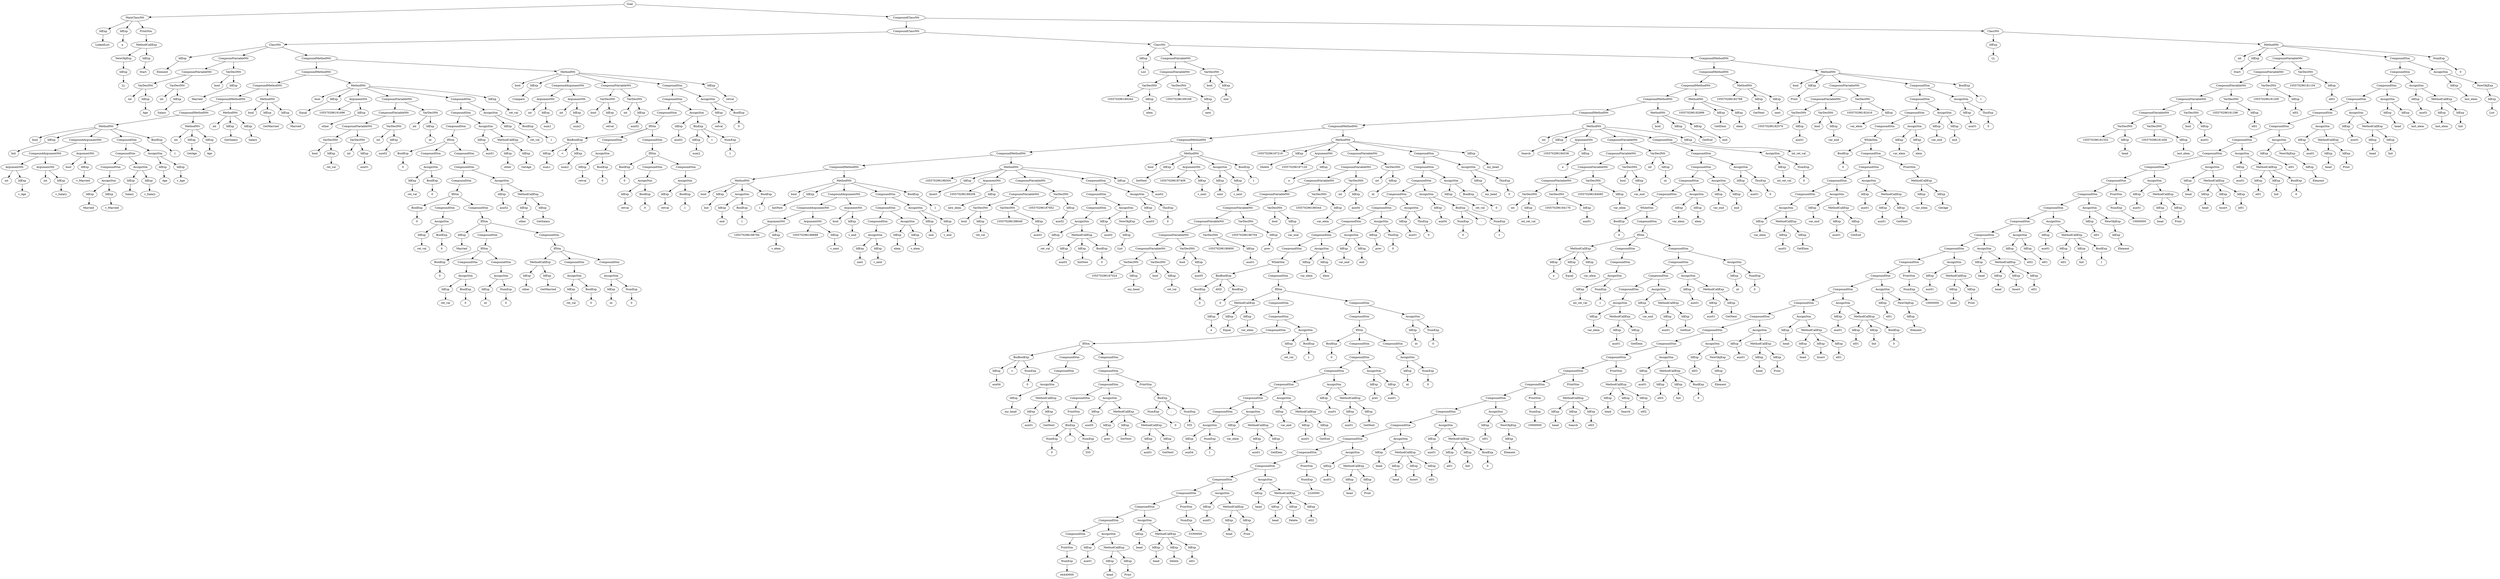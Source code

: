 digraph my_graph {
105578886098320;
105578886098320[label = "Goal"];
105578886098320->105578886131488;
105578886131488[label = "MainClassNtt"];
105578886131488->105570296192976
105570296192976[label = "IdExp"];
105570296192976->105570296192984;
105570296192984[label = "LinkedList"];
105578886131488->105570296192944
105570296192944[label = "IdExp"];
105570296192944->105570296192952;
105570296192952[label = "a"];
105578886131488->105570296192816;
105570296192816[label = "PrintStm"];
105570296192816->105578886131536
105578886131536[label = "MethodCallExp"];
105578886131536->105570296192880
105570296192880[label = "NewObjExp"];
105570296192880->105570296192912
105570296192912[label = "IdExp"];
105570296192912->105570296192920;
105570296192920[label = "LL"];
105578886131536->105570296192848
105570296192848[label = "IdExp"];
105570296192848->105570296192856;
105570296192856[label = "Start"];
105578886098320->105578886098368;
105578886098368[label = "CompoundClassNtt"];
105578886098368->105578886107824;
105578886107824[label = "CompoundClassNtt"];
105578886107824->105587476053328;
105587476053328[label = "ClassNtt"];
105587476053328->105570296192784
105570296192784[label = "IdExp"];
105570296192784->105570296192792;
105570296192792[label = "Element"];
105587476053328->105578886131008;
105578886131008[label = "CompoundVariableNtt"];
105578886131008->105578886131152;
105578886131152[label = "CompoundVariableNtt"];
105578886131152->105578886131344;
105578886131344[label = "VarDeclNtt"];
105578886131344->105570296192752;
105570296192752[label = "int" ];
105578886131344->105570296192720
105570296192720[label = "IdExp"];
105570296192720->105570296192728;
105570296192728[label = "Age"];
105578886131152->105578886131200;
105578886131200[label = "VarDeclNtt"];
105578886131200->105570296192688;
105570296192688[label = "int" ];
105578886131200->105570296192656
105570296192656[label = "IdExp"];
105570296192656->105570296192664;
105570296192664[label = "Salary"];
105578886131008->105578886131056;
105578886131056[label = "VarDeclNtt"];
105578886131056->105570296192624;
105570296192624[label = "bool" ];
105578886131056->105570296192592
105570296192592[label = "IdExp"];
105570296192592->105570296192600;
105570296192600[label = "Married"];
105587476053328->105578886124144;
105578886124144[label = "CompoundMethodNtt"];
105578886124144->105578886126160;
105578886126160[label = "CompoundMethodNtt"];
105578886126160->105578886129760;
105578886129760[label = "CompoundMethodNtt"];
105578886129760->105578886129856;
105578886129856[label = "CompoundMethodNtt"];
105578886129856->105578886129952;
105578886129952[label = "CompoundMethodNtt"];
105578886129952->105604655923040;
105604655923040[label = "MethodNtt"];
105604655923040->105570296192560;
105570296192560[label = "bool" ];
105604655923040->105570296192528
105570296192528[label = "IdExp"];
105570296192528->105570296192536;
105570296192536[label = "Init"];
105604655923040->105578886130624;
105578886130624[label = "CompoundArgumentNtt"];
105578886130624->105578886130720;
105578886130720[label = "CompoundArgumentNtt"];
105578886130720->105578886130864;
105578886130864[label = "ArgumentNtt"];
105578886130864->105570296192496;
105570296192496[label = "int" ];
105578886130864->105570296192464
105570296192464[label = "IdExp"];
105570296192464->105570296192472;
105570296192472[label = "v_Age"];
105578886130720->105578886130768;
105578886130768[label = "ArgumentNtt"];
105578886130768->105570296192432;
105570296192432[label = "int" ];
105578886130768->105570296192400
105570296192400[label = "IdExp"];
105570296192400->105570296192408;
105570296192408[label = "v_Salary"];
105578886130624->105578886130672;
105578886130672[label = "ArgumentNtt"];
105578886130672->105570296192368;
105570296192368[label = "bool" ];
105578886130672->105570296192336
105570296192336[label = "IdExp"];
105570296192336->105570296192344;
105570296192344[label = "v_Married"];
105604655923040->105578886130144;
105578886130144[label = "CompoundStm"];
105578886130144->105578886130192;
105578886130192[label = "CompoundStm"];
105578886130192->105578886130240;
105578886130240[label = "CompoundStm"];
105578886130240->105578886130288;
105578886130288[label = "AssignStm"];
105578886130288->105570296192176
105570296192176[label = "IdExp"];
105570296192176->105570296192184;
105570296192184[label = "Married"];
105578886130288->105570296192144
105570296192144[label = "IdExp"];
105570296192144->105570296192152;
105570296192152[label = "v_Married"];
105578886130192->105578886130384;
105578886130384[label = "AssignStm"];
105578886130384->105570296192240
105570296192240[label = "IdExp"];
105570296192240->105570296192248;
105570296192248[label = "Salary"];
105578886130384->105570296192208
105570296192208[label = "IdExp"];
105570296192208->105570296192216;
105570296192216[label = "v_Salary"];
105578886130144->105578886130480;
105578886130480[label = "AssignStm"];
105578886130480->105570296192304
105570296192304[label = "IdExp"];
105570296192304->105570296192312;
105570296192312[label = "Age"];
105578886130480->105570296192272
105570296192272[label = "IdExp"];
105570296192272->105570296192280;
105570296192280[label = "v_Age"];
105604655923040->105570296192112
105570296192112[label = "BoolExp"];
105570296192112->105570296192120;
105570296192120[label = "1"];
105578886129952->105604655922944;
105604655922944[label = "MethodNtt"];
105604655922944->105570296192080;
105570296192080[label = "int" ];
105604655922944->105570296192048
105570296192048[label = "IdExp"];
105570296192048->105570296192056;
105570296192056[label = "GetAge"];
105604655922944->105570296192016
105570296192016[label = "IdExp"];
105570296192016->105570296192024;
105570296192024[label = "Age"];
105578886129856->105604655922848;
105604655922848[label = "MethodNtt"];
105604655922848->105570296191984;
105570296191984[label = "int" ];
105604655922848->105570296191952
105570296191952[label = "IdExp"];
105570296191952->105570296191960;
105570296191960[label = "GetSalary"];
105604655922848->105570296191920
105570296191920[label = "IdExp"];
105570296191920->105570296191928;
105570296191928[label = "Salary"];
105578886129760->105604655922752;
105604655922752[label = "MethodNtt"];
105604655922752->105570296191888;
105570296191888[label = "bool" ];
105604655922752->105570296191856
105570296191856[label = "IdExp"];
105570296191856->105570296191864;
105570296191864[label = "GetMarried"];
105604655922752->105570296191824
105570296191824[label = "IdExp"];
105570296191824->105570296191832;
105570296191832[label = "Married"];
105578886126160->105604655922656;
105604655922656[label = "MethodNtt"];
105604655922656->105570296191792;
105570296191792[label = "bool" ];
105604655922656->105570296191760
105570296191760[label = "IdExp"];
105570296191760->105570296191768;
105570296191768[label = "Equal"];
105604655922656->105578886129568;
105578886129568[label = "ArgumentNtt"];
105578886129568->105570296191696;
105578886129568->105570296191664
105570296191664[label = "IdExp"];
105570296191664->105570296191672;
105570296191672[label = "other"];
105604655922656->105578886128944;
105578886128944[label = "CompoundVariableNtt"];
105578886128944->105578886129088;
105578886129088[label = "CompoundVariableNtt"];
105578886129088->105578886129232;
105578886129232[label = "CompoundVariableNtt"];
105578886129232->105578886129424;
105578886129424[label = "VarDeclNtt"];
105578886129424->105570296191632;
105570296191632[label = "bool" ];
105578886129424->105570296191600
105570296191600[label = "IdExp"];
105570296191600->105570296191608;
105570296191608[label = "ret_val"];
105578886129232->105578886129280;
105578886129280[label = "VarDeclNtt"];
105578886129280->105570296191568;
105570296191568[label = "int" ];
105578886129280->105570296191536
105570296191536[label = "IdExp"];
105570296191536->105570296191544;
105570296191544[label = "aux01"];
105578886129088->105578886129136;
105578886129136[label = "VarDeclNtt"];
105578886129136->105570296191504;
105570296191504[label = "int" ];
105578886129136->105570296191472
105570296191472[label = "IdExp"];
105570296191472->105570296191480;
105570296191480[label = "aux02"];
105578886128944->105578886128992;
105578886128992[label = "VarDeclNtt"];
105578886128992->105570296191440;
105570296191440[label = "int" ];
105578886128992->105570296191408
105570296191408[label = "IdExp"];
105570296191408->105570296191416;
105570296191416[label = "nt"];
105604655922656->105578886126256;
105578886126256[label = "CompoundStm"];
105578886126256->105578886126304;
105578886126304[label = "CompoundStm"];
105578886126304->105578886126352;
105578886126352[label = "CompoundStm"];
105578886126352->105578886126400;
105578886126400[label = "IfStm"];
105578886126400->105570296191088
105570296191088[label = "BoolExp"];
105570296191088->105570296191096;
105570296191096[label = "0"];
105578886126400->105578886128272;
105578886128272[label = "CompoundStm"];
105578886128272->105578886128320;
105578886128320[label = "AssignStm"];
105578886128320->105570296191056
105570296191056[label = "IdExp"];
105570296191056->105570296191064;
105570296191064[label = "ret_val"];
105578886128320->105570296191024
105570296191024[label = "BoolExp"];
105570296191024->105570296191032;
105570296191032[label = "0"];
105578886126400->105578886126448;
105578886126448[label = "CompoundStm"];
105578886126448->105578886126496;
105578886126496[label = "CompoundStm"];
105578886126496->105578886126544;
105578886126544[label = "CompoundStm"];
105578886126544->105578886126592;
105578886126592[label = "IfStm"];
105578886126592->105570296190768
105570296190768[label = "BoolExp"];
105570296190768->105570296190776;
105570296190776[label = "0"];
105578886126592->105578886127744;
105578886127744[label = "CompoundStm"];
105578886127744->105578886127792;
105578886127792[label = "AssignStm"];
105578886127792->105570296190736
105570296190736[label = "IdExp"];
105570296190736->105570296190744;
105570296190744[label = "ret_val"];
105578886127792->105570296190704
105570296190704[label = "BoolExp"];
105570296190704->105570296190712;
105570296190712[label = "0"];
105578886126592->105578886126640;
105578886126640[label = "CompoundStm"];
105578886126640->105578886126688;
105578886126688[label = "IfStm"];
105578886126688->105570296190672
105570296190672[label = "IdExp"];
105570296190672->105570296190680;
105570296190680[label = "Married"];
105578886126688->105578886127216;
105578886127216[label = "CompoundStm"];
105578886127216->105578886127264;
105578886127264[label = "IfStm"];
105578886127264->105570296190576
105570296190576[label = "BoolExp"];
105570296190576->105570296190584;
105570296190584[label = "0"];
105578886127264->105578886127456;
105578886127456[label = "CompoundStm"];
105578886127456->105578886127504;
105578886127504[label = "AssignStm"];
105578886127504->105570296190544
105570296190544[label = "IdExp"];
105570296190544->105570296190552;
105570296190552[label = "ret_val"];
105578886127504->105570296190512
105570296190512[label = "BoolExp"];
105570296190512->105570296190520;
105570296190520[label = "0"];
105578886127264->105578886127312;
105578886127312[label = "CompoundStm"];
105578886127312->105578886127360;
105578886127360[label = "AssignStm"];
105578886127360->105570296190480
105570296190480[label = "IdExp"];
105570296190480->105570296190488;
105570296190488[label = "nt"];
105578886127360->105570296190448
105570296190448[label = "NumExp"];
105570296190448->105570296190456;
105570296190456[label = "0"];
105578886126688->105578886126736;
105578886126736[label = "CompoundStm"];
105578886126736->105578886126784;
105578886126784[label = "IfStm"];
105578886126784->105578886127120
105578886127120[label = "MethodCallExp"];
105578886127120->105570296190416
105570296190416[label = "IdExp"];
105570296190416->105570296190424;
105570296190424[label = "other"];
105578886127120->105570296190384
105570296190384[label = "IdExp"];
105570296190384->105570296190392;
105570296190392[label = "GetMarried"];
105578886126784->105578886126976;
105578886126976[label = "CompoundStm"];
105578886126976->105578886127024;
105578886127024[label = "AssignStm"];
105578886127024->105570296190352
105570296190352[label = "IdExp"];
105570296190352->105570296190360;
105570296190360[label = "ret_val"];
105578886127024->105570296190320
105570296190320[label = "BoolExp"];
105570296190320->105570296190328;
105570296190328[label = "0"];
105578886126784->105578886126832;
105578886126832[label = "CompoundStm"];
105578886126832->105578886126880;
105578886126880[label = "AssignStm"];
105578886126880->105570296190288
105570296190288[label = "IdExp"];
105570296190288->105570296190296;
105570296190296[label = "nt"];
105578886126880->105570296190256
105570296190256[label = "NumExp"];
105570296190256->105570296190264;
105570296190264[label = "0"];
105578886126496->105578886128080;
105578886128080[label = "AssignStm"];
105578886128080->105570296190992
105570296190992[label = "IdExp"];
105570296190992->105570296191000;
105570296191000[label = "aux02"];
105578886128080->105578886128128
105578886128128[label = "MethodCallExp"];
105578886128128->105570296190960
105570296190960[label = "IdExp"];
105570296190960->105570296190968;
105570296190968[label = "other"];
105578886128128->105570296190928
105570296190928[label = "IdExp"];
105570296190928->105570296190936;
105570296190936[label = "GetSalary"];
105578886126304->105578886128608;
105578886128608[label = "AssignStm"];
105578886128608->105570296191312
105570296191312[label = "IdExp"];
105570296191312->105570296191320;
105570296191320[label = "aux01"];
105578886128608->105578886128656
105578886128656[label = "MethodCallExp"];
105578886128656->105570296191280
105570296191280[label = "IdExp"];
105570296191280->105570296191288;
105570296191288[label = "other"];
105578886128656->105570296191248
105570296191248[label = "IdExp"];
105570296191248->105570296191256;
105570296191256[label = "GetAge"];
105578886126256->105578886128848;
105578886128848[label = "AssignStm"];
105578886128848->105570296191376
105570296191376[label = "IdExp"];
105570296191376->105570296191384;
105570296191384[label = "ret_val"];
105578886128848->105570296191344
105570296191344[label = "BoolExp"];
105570296191344->105570296191352;
105570296191352[label = "1"];
105604655922656->105570296190224
105570296190224[label = "IdExp"];
105570296190224->105570296190232;
105570296190232[label = "ret_val"];
105578886124144->105604655922560;
105604655922560[label = "MethodNtt"];
105604655922560->105570296190192;
105570296190192[label = "bool" ];
105604655922560->105570296190160
105570296190160[label = "IdExp"];
105570296190160->105570296190168;
105570296190168[label = "Compare"];
105604655922560->105578886125824;
105578886125824[label = "CompoundArgumentNtt"];
105578886125824->105578886126016;
105578886126016[label = "ArgumentNtt"];
105578886126016->105570296190128;
105570296190128[label = "int" ];
105578886126016->105570296190096
105570296190096[label = "IdExp"];
105570296190096->105570296190104;
105570296190104[label = "num1"];
105578886125824->105578886125872;
105578886125872[label = "ArgumentNtt"];
105578886125872->105570296190064;
105570296190064[label = "int" ];
105578886125872->105570296190032
105570296190032[label = "IdExp"];
105570296190032->105570296190040;
105570296190040[label = "num2"];
105604655922560->105578886125536;
105578886125536[label = "CompoundVariableNtt"];
105578886125536->105578886125728;
105578886125728[label = "VarDeclNtt"];
105578886125728->105570296190000;
105570296190000[label = "bool" ];
105578886125728->105570296189968
105570296189968[label = "IdExp"];
105570296189968->105570296189976;
105570296189976[label = "retval"];
105578886125536->105578886125584;
105578886125584[label = "VarDeclNtt"];
105578886125584->105570296189936;
105570296189936[label = "int" ];
105578886125584->105570296189904
105570296189904[label = "IdExp"];
105570296189904->105570296189912;
105570296189912[label = "aux02"];
105604655922560->105578886124240;
105578886124240[label = "CompoundStm"];
105578886124240->105578886124288;
105578886124288[label = "CompoundStm"];
105578886124288->105578886124336;
105578886124336[label = "CompoundStm"];
105578886124336->105578886124384;
105578886124384[label = "IfStm"];
105578886124384->105578886125104;
105578886125104[label = "BinBoolExp"];
105578886125104->105570296189712
105570296189712[label = "IdExp"];
105570296189712->105570296189720;
105570296189720[label = "num1"];
105578886125104->105578886125128;
105578886125128[label = "<" ];
105578886125104->105570296189680
105570296189680[label = "IdExp"];
105570296189680->105570296189688;
105570296189688[label = "num2"];
105578886124384->105578886124960;
105578886124960[label = "CompoundStm"];
105578886124960->105578886125008;
105578886125008[label = "AssignStm"];
105578886125008->105570296189648
105570296189648[label = "IdExp"];
105570296189648->105570296189656;
105570296189656[label = "retval"];
105578886125008->105570296189616
105570296189616[label = "BoolExp"];
105570296189616->105570296189624;
105570296189624[label = "0"];
105578886124384->105578886124432;
105578886124432[label = "CompoundStm"];
105578886124432->105578886124480;
105578886124480[label = "IfStm"];
105578886124480->105570296189520
105570296189520[label = "BoolExp"];
105570296189520->105570296189528;
105570296189528[label = "0"];
105578886124480->105578886124672;
105578886124672[label = "CompoundStm"];
105578886124672->105578886124720;
105578886124720[label = "AssignStm"];
105578886124720->105570296189488
105570296189488[label = "IdExp"];
105570296189488->105570296189496;
105570296189496[label = "retval"];
105578886124720->105570296189456
105570296189456[label = "BoolExp"];
105570296189456->105570296189464;
105570296189464[label = "0"];
105578886124480->105578886124528;
105578886124528[label = "CompoundStm"];
105578886124528->105578886124576;
105578886124576[label = "AssignStm"];
105578886124576->105570296189424
105570296189424[label = "IdExp"];
105570296189424->105570296189432;
105570296189432[label = "retval"];
105578886124576->105570296189392
105570296189392[label = "BoolExp"];
105570296189392->105570296189400;
105570296189400[label = "1"];
105578886124288->105578886125248;
105578886125248[label = "AssignStm"];
105578886125248->105570296189808
105570296189808[label = "IdExp"];
105570296189808->105570296189816;
105570296189816[label = "aux02"];
105578886125248->105578886125296;
105578886125296[label = "BinExp"];
105578886125296->105570296189776
105570296189776[label = "IdExp"];
105570296189776->105570296189784;
105570296189784[label = "num2"];
105578886125296->105578886125320;
105578886125320[label = "+" ];
105578886125296->105570296189744
105570296189744[label = "NumExp"];
105570296189744->105570296189752;
105570296189752[label = "1"];
105578886124240->105578886125440;
105578886125440[label = "AssignStm"];
105578886125440->105570296189872
105570296189872[label = "IdExp"];
105570296189872->105570296189880;
105570296189880[label = "retval"];
105578886125440->105570296189840
105570296189840[label = "BoolExp"];
105570296189840->105570296189848;
105570296189848[label = "0"];
105604655922560->105570296189360
105570296189360[label = "IdExp"];
105570296189360->105570296189368;
105570296189368[label = "retval"];
105578886107824->105587476052112;
105587476052112[label = "ClassNtt"];
105587476052112->105570296189328
105570296189328[label = "IdExp"];
105570296189328->105570296189336;
105570296189336[label = "List"];
105587476052112->105578886123520;
105578886123520[label = "CompoundVariableNtt"];
105578886123520->105578886123664;
105578886123664[label = "CompoundVariableNtt"];
105578886123664->105578886123904;
105578886123904[label = "VarDeclNtt"];
105578886123904->105570296189264;
105578886123904->105570296189232
105570296189232[label = "IdExp"];
105570296189232->105570296189240;
105570296189240[label = "elem"];
105578886123664->105578886123712;
105578886123712[label = "VarDeclNtt"];
105578886123712->105570296189168;
105578886123712->105570296189136
105570296189136[label = "IdExp"];
105570296189136->105570296189144;
105570296189144[label = "next"];
105578886123520->105578886123568;
105578886123568[label = "VarDeclNtt"];
105578886123568->105570296189104;
105570296189104[label = "bool" ];
105578886123568->105570296189072
105570296189072[label = "IdExp"];
105570296189072->105570296189080;
105570296189080[label = "end"];
105587476052112->105578886107872;
105578886107872[label = "CompoundMethodNtt"];
105578886107872->105578886110032;
105578886110032[label = "CompoundMethodNtt"];
105578886110032->105578886110224;
105578886110224[label = "CompoundMethodNtt"];
105578886110224->105578886110416;
105578886110416[label = "CompoundMethodNtt"];
105578886110416->105578886110560;
105578886110560[label = "CompoundMethodNtt"];
105578886110560->105578886113632;
105578886113632[label = "CompoundMethodNtt"];
105578886113632->105578886120064;
105578886120064[label = "CompoundMethodNtt"];
105578886120064->105578886120544;
105578886120544[label = "CompoundMethodNtt"];
105578886120544->105578886122080;
105578886122080[label = "CompoundMethodNtt"];
105578886122080->105604655922464;
105604655922464[label = "MethodNtt"];
105604655922464->105570296189040;
105570296189040[label = "bool" ];
105604655922464->105570296189008
105570296189008[label = "IdExp"];
105570296189008->105570296189016;
105570296189016[label = "Init"];
105604655922464->105578886123376;
105578886123376[label = "AssignStm"];
105578886123376->105570296188976
105570296188976[label = "IdExp"];
105570296188976->105570296188984;
105570296188984[label = "end"];
105578886123376->105570296188944
105570296188944[label = "BoolExp"];
105570296188944->105570296188952;
105570296188952[label = "1"];
105604655922464->105570296188912
105570296188912[label = "BoolExp"];
105570296188912->105570296188920;
105570296188920[label = "1"];
105578886122080->105604655922368;
105604655922368[label = "MethodNtt"];
105604655922368->105570296188880;
105570296188880[label = "bool" ];
105604655922368->105570296188848
105570296188848[label = "IdExp"];
105570296188848->105570296188856;
105570296188856[label = "InitNew"];
105604655922368->105578886122704;
105578886122704[label = "CompoundArgumentNtt"];
105578886122704->105578886122848;
105578886122848[label = "CompoundArgumentNtt"];
105578886122848->105578886123088;
105578886123088[label = "ArgumentNtt"];
105578886123088->105570296188784;
105578886123088->105570296188752
105570296188752[label = "IdExp"];
105570296188752->105570296188760;
105570296188760[label = "v_elem"];
105578886122848->105578886122896;
105578886122896[label = "ArgumentNtt"];
105578886122896->105570296188688;
105578886122896->105570296188656
105570296188656[label = "IdExp"];
105570296188656->105570296188664;
105570296188664[label = "v_next"];
105578886122704->105578886122752;
105578886122752[label = "ArgumentNtt"];
105578886122752->105570296188624;
105570296188624[label = "bool" ];
105578886122752->105570296188592
105570296188592[label = "IdExp"];
105570296188592->105570296188600;
105570296188600[label = "v_end"];
105604655922368->105578886122128;
105578886122128[label = "CompoundStm"];
105578886122128->105578886122176;
105578886122176[label = "CompoundStm"];
105578886122176->105578886122224;
105578886122224[label = "CompoundStm"];
105578886122224->105578886122272;
105578886122272[label = "AssignStm"];
105578886122272->105570296188432
105570296188432[label = "IdExp"];
105570296188432->105570296188440;
105570296188440[label = "next"];
105578886122272->105570296188400
105570296188400[label = "IdExp"];
105570296188400->105570296188408;
105570296188408[label = "v_next"];
105578886122176->105578886122416;
105578886122416[label = "AssignStm"];
105578886122416->105570296188496
105570296188496[label = "IdExp"];
105570296188496->105570296188504;
105570296188504[label = "elem"];
105578886122416->105570296188464
105570296188464[label = "IdExp"];
105570296188464->105570296188472;
105570296188472[label = "v_elem"];
105578886122128->105578886122560;
105578886122560[label = "AssignStm"];
105578886122560->105570296188560
105570296188560[label = "IdExp"];
105570296188560->105570296188568;
105570296188568[label = "end"];
105578886122560->105570296188528
105570296188528[label = "IdExp"];
105570296188528->105570296188536;
105570296188536[label = "v_end"];
105604655922368->105570296188368
105570296188368[label = "BoolExp"];
105570296188368->105570296188376;
105570296188376[label = "1"];
105578886120544->105604655922272;
105604655922272[label = "MethodNtt"];
105604655922272->105570296188304;
105604655922272->105570296188272
105570296188272[label = "IdExp"];
105570296188272->105570296188280;
105570296188280[label = "Insert"];
105604655922272->105578886121888;
105578886121888[label = "ArgumentNtt"];
105578886121888->105570296188208;
105578886121888->105570296188176
105570296188176[label = "IdExp"];
105570296188176->105570296188184;
105570296188184[label = "new_elem"];
105604655922272->105578886121312;
105578886121312[label = "CompoundVariableNtt"];
105578886121312->105578886121504;
105578886121504[label = "CompoundVariableNtt"];
105578886121504->105578886121744;
105578886121744[label = "VarDeclNtt"];
105578886121744->105570296188144;
105570296188144[label = "bool" ];
105578886121744->105570296188112
105570296188112[label = "IdExp"];
105570296188112->105570296188120;
105570296188120[label = "ret_val"];
105578886121504->105578886121552;
105578886121552[label = "VarDeclNtt"];
105578886121552->105570296188048;
105578886121552->105570296188016
105570296188016[label = "IdExp"];
105570296188016->105570296188024;
105570296188024[label = "aux03"];
105578886121312->105578886121360;
105578886121360[label = "VarDeclNtt"];
105578886121360->105570296187952;
105578886121360->105570296187920
105570296187920[label = "IdExp"];
105570296187920->105570296187928;
105570296187928[label = "aux02"];
105604655922272->105578886120640;
105578886120640[label = "CompoundStm"];
105578886120640->105578886120688;
105578886120688[label = "CompoundStm"];
105578886120688->105578886120736;
105578886120736[label = "CompoundStm"];
105578886120736->105578886120784;
105578886120784[label = "AssignStm"];
105578886120784->105570296187728
105570296187728[label = "IdExp"];
105570296187728->105570296187736;
105570296187736[label = "ret_val"];
105578886120784->105578886120832
105578886120832[label = "MethodCallExp"];
105578886120832->105570296187696
105570296187696[label = "IdExp"];
105570296187696->105570296187704;
105570296187704[label = "aux02"];
105578886120832->105570296187664
105570296187664[label = "IdExp"];
105570296187664->105570296187672;
105570296187672[label = "InitNew"];
105578886120832->105570296187568
105570296187568[label = "BoolExp"];
105570296187568->105570296187576;
105570296187576[label = "0"];
105578886120688->105578886121072;
105578886121072[label = "AssignStm"];
105578886121072->105570296187824
105570296187824[label = "IdExp"];
105570296187824->105570296187832;
105570296187832[label = "aux02"];
105578886121072->105570296187760
105570296187760[label = "NewObjExp"];
105570296187760->105570296187792
105570296187792[label = "IdExp"];
105570296187792->105570296187800;
105570296187800[label = "List"];
105578886120640->105578886121216;
105578886121216[label = "AssignStm"];
105578886121216->105570296187888
105570296187888[label = "IdExp"];
105570296187888->105570296187896;
105570296187896[label = "aux03"];
105578886121216->105570296187856
105570296187856[label = "ThisExp"];
105570296187856->105570296187864;
105570296187864[label = "0"];
105604655922272->105570296187536
105570296187536[label = "IdExp"];
105570296187536->105570296187544;
105570296187544[label = "aux02"];
105578886120064->105604655922176;
105604655922176[label = "MethodNtt"];
105604655922176->105570296187504;
105570296187504[label = "bool" ];
105604655922176->105570296187472
105570296187472[label = "IdExp"];
105570296187472->105570296187480;
105570296187480[label = "SetNext"];
105604655922176->105578886120352;
105578886120352[label = "ArgumentNtt"];
105578886120352->105570296187408;
105578886120352->105570296187376
105570296187376[label = "IdExp"];
105570296187376->105570296187384;
105570296187384[label = "v_next"];
105604655922176->105578886120160;
105578886120160[label = "AssignStm"];
105578886120160->105570296187344
105570296187344[label = "IdExp"];
105570296187344->105570296187352;
105570296187352[label = "next"];
105578886120160->105570296187312
105570296187312[label = "IdExp"];
105570296187312->105570296187320;
105570296187320[label = "v_next"];
105604655922176->105570296187280
105570296187280[label = "BoolExp"];
105570296187280->105570296187288;
105570296187288[label = "1"];
105578886113632->105604655922080;
105604655922080[label = "MethodNtt"];
105604655922080->105570296187216;
105604655922080->105570296187184
105570296187184[label = "IdExp"];
105570296187184->105570296187192;
105570296187192[label = "Delete"];
105604655922080->105578886119824;
105578886119824[label = "ArgumentNtt"];
105578886119824->105570296187120;
105578886119824->105570296187088
105570296187088[label = "IdExp"];
105570296187088->105570296187096;
105570296187096[label = "e"];
105604655922080->105578886118336;
105578886118336[label = "CompoundVariableNtt"];
105578886118336->105578886118480;
105578886118480[label = "CompoundVariableNtt"];
105578886118480->105578886118624;
105578886118624[label = "CompoundVariableNtt"];
105578886118624->105578886118768;
105578886118768[label = "CompoundVariableNtt"];
105578886118768->105578886118912;
105578886118912[label = "CompoundVariableNtt"];
105578886118912->105578886119104;
105578886119104[label = "CompoundVariableNtt"];
105578886119104->105578886119296;
105578886119296[label = "CompoundVariableNtt"];
105578886119296->105578886119440;
105578886119440[label = "CompoundVariableNtt"];
105578886119440->105578886119632;
105578886119632[label = "VarDeclNtt"];
105578886119632->105570296187024;
105578886119632->105570296186992
105570296186992[label = "IdExp"];
105570296186992->105570296187000;
105570296187000[label = "my_head"];
105578886119440->105578886119488;
105578886119488[label = "VarDeclNtt"];
105578886119488->105570296186960;
105570296186960[label = "bool" ];
105578886119488->105570296186928
105570296186928[label = "IdExp"];
105570296186928->105570296186936;
105570296186936[label = "ret_val"];
105578886119296->105578886119344;
105578886119344[label = "VarDeclNtt"];
105578886119344->105570296186896;
105570296186896[label = "bool" ];
105578886119344->105570296186864
105570296186864[label = "IdExp"];
105570296186864->105570296186872;
105570296186872[label = "aux05"];
105578886119104->105578886119152;
105578886119152[label = "VarDeclNtt"];
105578886119152->105570296186800;
105578886119152->105570296186768
105570296186768[label = "IdExp"];
105570296186768->105570296186776;
105570296186776[label = "aux01"];
105578886118912->105578886118960;
105578886118960[label = "VarDeclNtt"];
105578886118960->105570296186704;
105578886118960->105570296186672
105570296186672[label = "IdExp"];
105570296186672->105570296186680;
105570296186680[label = "prev"];
105578886118768->105578886118816;
105578886118816[label = "VarDeclNtt"];
105578886118816->105570296186640;
105570296186640[label = "bool" ];
105578886118816->105570296186608
105570296186608[label = "IdExp"];
105570296186608->105570296186616;
105570296186616[label = "var_end"];
105578886118624->105578886118672;
105578886118672[label = "VarDeclNtt"];
105578886118672->105570296186544;
105578886118672->105570296186512
105570296186512[label = "IdExp"];
105570296186512->105570296186520;
105570296186520[label = "var_elem"];
105578886118480->105578886118528;
105578886118528[label = "VarDeclNtt"];
105578886118528->105570296186480;
105570296186480[label = "int" ];
105578886118528->105570296186448
105570296186448[label = "IdExp"];
105570296186448->105570296186456;
105570296186456[label = "aux04"];
105578886118336->105578886118384;
105578886118384[label = "VarDeclNtt"];
105578886118384->105570296186416;
105570296186416[label = "int" ];
105578886118384->105570296186384
105570296186384[label = "IdExp"];
105570296186384->105570296186392;
105570296186392[label = "nt"];
105604655922080->105578886113728;
105578886113728[label = "CompoundStm"];
105578886113728->105578886113776;
105578886113776[label = "CompoundStm"];
105578886113776->105578886113824;
105578886113824[label = "CompoundStm"];
105578886113824->105578886113872;
105578886113872[label = "CompoundStm"];
105578886113872->105578886113920;
105578886113920[label = "CompoundStm"];
105578886113920->105578886113968;
105578886113968[label = "CompoundStm"];
105578886113968->105578886114016;
105578886114016[label = "CompoundStm"];
105578886114016->105578886114064;
105578886114064[label = "CompoundStm"];
105578886114064->105578886114112;
105578886114112[label = "WhileStm"];
105578886114112->105578886117424;
105578886117424[label = "BinBoolExp"];
105578886117424->105570296185840
105570296185840[label = "BoolExp"];
105570296185840->105570296185848;
105570296185848[label = "0"];
105578886117424->105578886117448;
105578886117448[label = "AND" ];
105578886117424->105570296185776
105570296185776[label = "BoolExp"];
105570296185776->105570296185784;
105570296185784[label = "0"];
105578886114112->105578886114160;
105578886114160[label = "CompoundStm"];
105578886114160->105578886114208;
105578886114208[label = "IfStm"];
105578886114208->105578886117280
105578886117280[label = "MethodCallExp"];
105578886117280->105570296185744
105570296185744[label = "IdExp"];
105570296185744->105570296185752;
105570296185752[label = "e"];
105578886117280->105570296185712
105570296185712[label = "IdExp"];
105570296185712->105570296185720;
105570296185720[label = "Equal"];
105578886117280->105570296185680
105570296185680[label = "IdExp"];
105570296185680->105570296185688;
105570296185688[label = "var_elem"];
105578886114208->105578886115888;
105578886115888[label = "CompoundStm"];
105578886115888->105578886115936;
105578886115936[label = "CompoundStm"];
105578886115936->105578886115984;
105578886115984[label = "CompoundStm"];
105578886115984->105578886116032;
105578886116032[label = "IfStm"];
105578886116032->105578886117088;
105578886117088[label = "BinBoolExp"];
105578886117088->105570296185584
105570296185584[label = "IdExp"];
105570296185584->105570296185592;
105570296185592[label = "aux04"];
105578886117088->105578886117112;
105578886117112[label = "<" ];
105578886117088->105570296185552
105570296185552[label = "NumExp"];
105570296185552->105570296185560;
105570296185560[label = "0"];
105578886116032->105578886116752;
105578886116752[label = "CompoundStm"];
105578886116752->105578886116800;
105578886116800[label = "CompoundStm"];
105578886116800->105578886116848;
105578886116848[label = "AssignStm"];
105578886116848->105570296185520
105570296185520[label = "IdExp"];
105570296185520->105570296185528;
105570296185528[label = "my_head"];
105578886116848->105578886116896
105578886116896[label = "MethodCallExp"];
105578886116896->105570296185488
105570296185488[label = "IdExp"];
105570296185488->105570296185496;
105570296185496[label = "aux01"];
105578886116896->105570296185456
105570296185456[label = "IdExp"];
105570296185456->105570296185464;
105570296185464[label = "GetNext"];
105578886116032->105578886116080;
105578886116080[label = "CompoundStm"];
105578886116080->105578886116128;
105578886116128[label = "CompoundStm"];
105578886116128->105578886116176;
105578886116176[label = "CompoundStm"];
105578886116176->105578886116224;
105578886116224[label = "CompoundStm"];
105578886116224->105570296185104;
105570296185104[label = "PrintStm"];
105570296185104->105578886116272;
105578886116272[label = "BinExp"];
105578886116272->105570296185168
105570296185168[label = "NumExp"];
105570296185168->105570296185176;
105570296185176[label = "0"];
105578886116272->105578886116296;
105578886116296[label = "-" ];
105578886116272->105570296185136
105570296185136[label = "NumExp"];
105570296185136->105570296185144;
105570296185144[label = "555"];
105578886116176->105578886116320;
105578886116320[label = "AssignStm"];
105578886116320->105570296185328
105570296185328[label = "IdExp"];
105570296185328->105570296185336;
105570296185336[label = "aux05"];
105578886116320->105578886116368
105578886116368[label = "MethodCallExp"];
105578886116368->105570296185296
105570296185296[label = "IdExp"];
105570296185296->105570296185304;
105570296185304[label = "prev"];
105578886116368->105570296185264
105570296185264[label = "IdExp"];
105570296185264->105570296185272;
105570296185272[label = "SetNext"];
105578886116368->105578886116416
105578886116416[label = "MethodCallExp"];
105578886116416->105570296185232
105570296185232[label = "IdExp"];
105570296185232->105570296185240;
105570296185240[label = "aux01"];
105578886116416->105570296185200
105570296185200[label = "IdExp"];
105570296185200->105570296185208;
105570296185208[label = "GetNext"];
105578886116128->105570296185360;
105570296185360[label = "PrintStm"];
105570296185360->105578886116704;
105578886116704[label = "BinExp"];
105578886116704->105570296185424
105570296185424[label = "NumExp"];
105570296185424->105570296185432;
105570296185432[label = "0"];
105578886116704->105578886116728;
105578886116728[label = "-" ];
105578886116704->105570296185392
105570296185392[label = "NumExp"];
105570296185392->105570296185400;
105570296185400[label = "555"];
105578886115936->105578886117184;
105578886117184[label = "AssignStm"];
105578886117184->105570296185648
105570296185648[label = "IdExp"];
105570296185648->105570296185656;
105570296185656[label = "ret_val"];
105578886117184->105570296185616
105570296185616[label = "BoolExp"];
105570296185616->105570296185624;
105570296185624[label = "1"];
105578886114208->105578886114256;
105578886114256[label = "CompoundStm"];
105578886114256->105578886114304;
105578886114304[label = "CompoundStm"];
105578886114304->105578886114352;
105578886114352[label = "IfStm"];
105578886114352->105570296184976
105570296184976[label = "BoolExp"];
105570296184976->105570296184984;
105570296184984[label = "0"];
105578886114352->105578886114544;
105578886114544[label = "CompoundStm"];
105578886114544->105578886114592;
105578886114592[label = "CompoundStm"];
105578886114592->105578886114640;
105578886114640[label = "CompoundStm"];
105578886114640->105578886114688;
105578886114688[label = "CompoundStm"];
105578886114688->105578886114736;
105578886114736[label = "CompoundStm"];
105578886114736->105578886114784;
105578886114784[label = "CompoundStm"];
105578886114784->105578886114832;
105578886114832[label = "AssignStm"];
105578886114832->105570296184592
105570296184592[label = "IdExp"];
105570296184592->105570296184600;
105570296184600[label = "aux04"];
105578886114832->105570296184560
105570296184560[label = "NumExp"];
105570296184560->105570296184568;
105570296184568[label = "1"];
105578886114736->105578886114928;
105578886114928[label = "AssignStm"];
105578886114928->105570296184688
105570296184688[label = "IdExp"];
105570296184688->105570296184696;
105570296184696[label = "var_elem"];
105578886114928->105578886114976
105578886114976[label = "MethodCallExp"];
105578886114976->105570296184656
105570296184656[label = "IdExp"];
105570296184656->105570296184664;
105570296184664[label = "aux01"];
105578886114976->105570296184624
105570296184624[label = "IdExp"];
105570296184624->105570296184632;
105570296184632[label = "GetElem"];
105578886114688->105578886115120;
105578886115120[label = "AssignStm"];
105578886115120->105570296184784
105570296184784[label = "IdExp"];
105570296184784->105570296184792;
105570296184792[label = "var_end"];
105578886115120->105578886115168
105578886115168[label = "MethodCallExp"];
105578886115168->105570296184752
105570296184752[label = "IdExp"];
105570296184752->105570296184760;
105570296184760[label = "aux01"];
105578886115168->105570296184720
105570296184720[label = "IdExp"];
105570296184720->105570296184728;
105570296184728[label = "GetEnd"];
105578886114640->105578886115360;
105578886115360[label = "AssignStm"];
105578886115360->105570296184880
105570296184880[label = "IdExp"];
105570296184880->105570296184888;
105570296184888[label = "aux01"];
105578886115360->105578886115408
105578886115408[label = "MethodCallExp"];
105578886115408->105570296184848
105570296184848[label = "IdExp"];
105570296184848->105570296184856;
105570296184856[label = "aux01"];
105578886115408->105570296184816
105570296184816[label = "IdExp"];
105570296184816->105570296184824;
105570296184824[label = "GetNext"];
105578886114592->105578886115600;
105578886115600[label = "AssignStm"];
105578886115600->105570296184944
105570296184944[label = "IdExp"];
105570296184944->105570296184952;
105570296184952[label = "prev"];
105578886115600->105570296184912
105570296184912[label = "IdExp"];
105570296184912->105570296184920;
105570296184920[label = "aux01"];
105578886114352->105578886114400;
105578886114400[label = "CompoundStm"];
105578886114400->105578886114448;
105578886114448[label = "AssignStm"];
105578886114448->105570296184528
105570296184528[label = "IdExp"];
105570296184528->105570296184536;
105570296184536[label = "nt"];
105578886114448->105570296184496
105570296184496[label = "NumExp"];
105570296184496->105570296184504;
105570296184504[label = "0"];
105578886114256->105578886115792;
105578886115792[label = "AssignStm"];
105578886115792->105570296185072
105570296185072[label = "IdExp"];
105570296185072->105570296185080;
105570296185080[label = "nt"];
105578886115792->105570296185040
105570296185040[label = "NumExp"];
105570296185040->105570296185048;
105570296185048[label = "0"];
105578886114016->105578886117568;
105578886117568[label = "AssignStm"];
105578886117568->105570296185936
105570296185936[label = "IdExp"];
105570296185936->105570296185944;
105570296185944[label = "var_elem"];
105578886117568->105570296185904
105570296185904[label = "IdExp"];
105570296185904->105570296185912;
105570296185912[label = "elem"];
105578886113968->105578886117664;
105578886117664[label = "AssignStm"];
105578886117664->105570296186000
105570296186000[label = "IdExp"];
105570296186000->105570296186008;
105570296186008[label = "var_end"];
105578886117664->105570296185968
105570296185968[label = "IdExp"];
105570296185968->105570296185976;
105570296185976[label = "end"];
105578886113920->105578886117808;
105578886117808[label = "AssignStm"];
105578886117808->105570296186064
105570296186064[label = "IdExp"];
105570296186064->105570296186072;
105570296186072[label = "prev"];
105578886117808->105570296186032
105570296186032[label = "ThisExp"];
105570296186032->105570296186040;
105570296186040[label = "0"];
105578886113872->105578886117904;
105578886117904[label = "AssignStm"];
105578886117904->105570296186128
105570296186128[label = "IdExp"];
105570296186128->105570296186136;
105570296186136[label = "aux01"];
105578886117904->105570296186096
105570296186096[label = "ThisExp"];
105570296186096->105570296186104;
105570296186104[label = "0"];
105578886113824->105578886118000;
105578886118000[label = "AssignStm"];
105578886118000->105570296186224
105570296186224[label = "IdExp"];
105570296186224->105570296186232;
105570296186232[label = "aux04"];
105578886118000->105578886118048;
105578886118048[label = "BinExp"];
105578886118048->105570296186192
105570296186192[label = "NumExp"];
105570296186192->105570296186200;
105570296186200[label = "0"];
105578886118048->105578886118072;
105578886118072[label = "-" ];
105578886118048->105570296186160
105570296186160[label = "NumExp"];
105570296186160->105570296186168;
105570296186168[label = "1"];
105578886113776->105578886118144;
105578886118144[label = "AssignStm"];
105578886118144->105570296186288
105570296186288[label = "IdExp"];
105570296186288->105570296186296;
105570296186296[label = "ret_val"];
105578886118144->105570296186256
105570296186256[label = "BoolExp"];
105570296186256->105570296186264;
105570296186264[label = "0"];
105578886113728->105578886118240;
105578886118240[label = "AssignStm"];
105578886118240->105570296186352
105570296186352[label = "IdExp"];
105570296186352->105570296186360;
105570296186360[label = "my_head"];
105578886118240->105570296186320
105570296186320[label = "ThisExp"];
105570296186320->105570296186328;
105570296186328[label = "0"];
105604655922080->105570296184464
105570296184464[label = "IdExp"];
105570296184464->105570296184472;
105570296184472[label = "my_head"];
105578886110560->105604655921984;
105604655921984[label = "MethodNtt"];
105604655921984->105570296184432;
105570296184432[label = "int" ];
105604655921984->105570296184400
105570296184400[label = "IdExp"];
105570296184400->105570296184408;
105570296184408[label = "Search"];
105604655921984->105578886113440;
105578886113440[label = "ArgumentNtt"];
105578886113440->105570296184336;
105578886113440->105570296184304
105570296184304[label = "IdExp"];
105570296184304->105570296184312;
105570296184312[label = "e"];
105604655921984->105578886112672;
105578886112672[label = "CompoundVariableNtt"];
105578886112672->105578886112816;
105578886112816[label = "CompoundVariableNtt"];
105578886112816->105578886112960;
105578886112960[label = "CompoundVariableNtt"];
105578886112960->105578886113104;
105578886113104[label = "CompoundVariableNtt"];
105578886113104->105578886113344;
105578886113344[label = "VarDeclNtt"];
105578886113344->105570296184272;
105570296184272[label = "int" ];
105578886113344->105570296184240
105570296184240[label = "IdExp"];
105570296184240->105570296184248;
105570296184248[label = "int_ret_val"];
105578886113104->105578886113152;
105578886113152[label = "VarDeclNtt"];
105578886113152->105570296184176;
105578886113152->105570296184144
105570296184144[label = "IdExp"];
105570296184144->105570296184152;
105570296184152[label = "aux01"];
105578886112960->105578886113008;
105578886113008[label = "VarDeclNtt"];
105578886113008->105570296184080;
105578886113008->105570296184048
105570296184048[label = "IdExp"];
105570296184048->105570296184056;
105570296184056[label = "var_elem"];
105578886112816->105578886112864;
105578886112864[label = "VarDeclNtt"];
105578886112864->105570296184016;
105570296184016[label = "bool" ];
105578886112864->105570296183984
105570296183984[label = "IdExp"];
105570296183984->105570296183992;
105570296183992[label = "var_end"];
105578886112672->105578886112720;
105578886112720[label = "VarDeclNtt"];
105578886112720->105570296183952;
105570296183952[label = "int" ];
105578886112720->105570296183920
105570296183920[label = "IdExp"];
105570296183920->105570296183928;
105570296183928[label = "nt"];
105604655921984->105578886110608;
105578886110608[label = "CompoundStm"];
105578886110608->105578886110656;
105578886110656[label = "CompoundStm"];
105578886110656->105578886110704;
105578886110704[label = "CompoundStm"];
105578886110704->105578886110752;
105578886110752[label = "CompoundStm"];
105578886110752->105578886110800;
105578886110800[label = "CompoundStm"];
105578886110800->105578886110848;
105578886110848[label = "WhileStm"];
105578886110848->105570296183600
105570296183600[label = "BoolExp"];
105570296183600->105570296183608;
105570296183608[label = "0"];
105578886110848->105578886110896;
105578886110896[label = "CompoundStm"];
105578886110896->105578886110944;
105578886110944[label = "IfStm"];
105578886110944->105578886112096
105578886112096[label = "MethodCallExp"];
105578886112096->105570296183568
105570296183568[label = "IdExp"];
105570296183568->105570296183576;
105570296183576[label = "e"];
105578886112096->105570296183536
105570296183536[label = "IdExp"];
105570296183536->105570296183544;
105570296183544[label = "Equal"];
105578886112096->105570296183504
105570296183504[label = "IdExp"];
105570296183504->105570296183512;
105570296183512[label = "var_elem"];
105578886110944->105578886111952;
105578886111952[label = "CompoundStm"];
105578886111952->105578886112000;
105578886112000[label = "CompoundStm"];
105578886112000->105578886112048;
105578886112048[label = "AssignStm"];
105578886112048->105570296183472
105570296183472[label = "IdExp"];
105570296183472->105570296183480;
105570296183480[label = "int_ret_val"];
105578886112048->105570296183440
105570296183440[label = "NumExp"];
105570296183440->105570296183448;
105570296183448[label = "1"];
105578886110944->105578886110992;
105578886110992[label = "CompoundStm"];
105578886110992->105578886111040;
105578886111040[label = "CompoundStm"];
105578886111040->105578886111088;
105578886111088[label = "CompoundStm"];
105578886111088->105578886111136;
105578886111136[label = "CompoundStm"];
105578886111136->105578886111184;
105578886111184[label = "AssignStm"];
105578886111184->105570296183152
105570296183152[label = "IdExp"];
105570296183152->105570296183160;
105570296183160[label = "var_elem"];
105578886111184->105578886111232
105578886111232[label = "MethodCallExp"];
105578886111232->105570296183120
105570296183120[label = "IdExp"];
105570296183120->105570296183128;
105570296183128[label = "aux01"];
105578886111232->105570296183088
105570296183088[label = "IdExp"];
105570296183088->105570296183096;
105570296183096[label = "GetElem"];
105578886111088->105578886111376;
105578886111376[label = "AssignStm"];
105578886111376->105570296183248
105570296183248[label = "IdExp"];
105570296183248->105570296183256;
105570296183256[label = "var_end"];
105578886111376->105578886111424
105578886111424[label = "MethodCallExp"];
105578886111424->105570296183216
105570296183216[label = "IdExp"];
105570296183216->105570296183224;
105570296183224[label = "aux01"];
105578886111424->105570296183184
105570296183184[label = "IdExp"];
105570296183184->105570296183192;
105570296183192[label = "GetEnd"];
105578886111040->105578886111616;
105578886111616[label = "AssignStm"];
105578886111616->105570296183344
105570296183344[label = "IdExp"];
105570296183344->105570296183352;
105570296183352[label = "aux01"];
105578886111616->105578886111664
105578886111664[label = "MethodCallExp"];
105578886111664->105570296183312
105570296183312[label = "IdExp"];
105570296183312->105570296183320;
105570296183320[label = "aux01"];
105578886111664->105570296183280
105570296183280[label = "IdExp"];
105570296183280->105570296183288;
105570296183288[label = "GetNext"];
105578886110992->105578886111856;
105578886111856[label = "AssignStm"];
105578886111856->105570296183408
105570296183408[label = "IdExp"];
105570296183408->105570296183416;
105570296183416[label = "nt"];
105578886111856->105570296183376
105570296183376[label = "NumExp"];
105570296183376->105570296183384;
105570296183384[label = "0"];
105578886110752->105578886112288;
105578886112288[label = "AssignStm"];
105578886112288->105570296183696
105570296183696[label = "IdExp"];
105570296183696->105570296183704;
105570296183704[label = "var_elem"];
105578886112288->105570296183664
105570296183664[label = "IdExp"];
105570296183664->105570296183672;
105570296183672[label = "elem"];
105578886110704->105578886112384;
105578886112384[label = "AssignStm"];
105578886112384->105570296183760
105570296183760[label = "IdExp"];
105570296183760->105570296183768;
105570296183768[label = "var_end"];
105578886112384->105570296183728
105570296183728[label = "IdExp"];
105570296183728->105570296183736;
105570296183736[label = "end"];
105578886110656->105578886112528;
105578886112528[label = "AssignStm"];
105578886112528->105570296183824
105570296183824[label = "IdExp"];
105570296183824->105570296183832;
105570296183832[label = "aux01"];
105578886112528->105570296183792
105570296183792[label = "ThisExp"];
105570296183792->105570296183800;
105570296183800[label = "0"];
105578886110608->105578886112624;
105578886112624[label = "AssignStm"];
105578886112624->105570296183888
105570296183888[label = "IdExp"];
105570296183888->105570296183896;
105570296183896[label = "int_ret_val"];
105578886112624->105570296183856
105570296183856[label = "NumExp"];
105570296183856->105570296183864;
105570296183864[label = "0"];
105604655921984->105570296183056
105570296183056[label = "IdExp"];
105570296183056->105570296183064;
105570296183064[label = "int_ret_val"];
105578886110416->105604655921888;
105604655921888[label = "MethodNtt"];
105604655921888->105570296183024;
105570296183024[label = "bool" ];
105604655921888->105570296182992
105570296182992[label = "IdExp"];
105570296182992->105570296183000;
105570296183000[label = "GetEnd"];
105604655921888->105570296182960
105570296182960[label = "IdExp"];
105570296182960->105570296182968;
105570296182968[label = "end"];
105578886110224->105604655921792;
105604655921792[label = "MethodNtt"];
105604655921792->105570296182896;
105604655921792->105570296182864
105570296182864[label = "IdExp"];
105570296182864->105570296182872;
105570296182872[label = "GetElem"];
105604655921792->105570296182832
105570296182832[label = "IdExp"];
105570296182832->105570296182840;
105570296182840[label = "elem"];
105578886110032->105604655921696;
105604655921696[label = "MethodNtt"];
105604655921696->105570296182768;
105604655921696->105570296182736
105570296182736[label = "IdExp"];
105570296182736->105570296182744;
105570296182744[label = "GetNext"];
105604655921696->105570296182704
105570296182704[label = "IdExp"];
105570296182704->105570296182712;
105570296182712[label = "next"];
105578886107872->105604655921600;
105604655921600[label = "MethodNtt"];
105604655921600->105570296182672;
105570296182672[label = "bool" ];
105604655921600->105570296182640
105570296182640[label = "IdExp"];
105570296182640->105570296182648;
105570296182648[label = "Print"];
105604655921600->105578886109504;
105578886109504[label = "CompoundVariableNtt"];
105578886109504->105578886109648;
105578886109648[label = "CompoundVariableNtt"];
105578886109648->105578886109840;
105578886109840[label = "VarDeclNtt"];
105578886109840->105570296182576;
105578886109840->105570296182544
105570296182544[label = "IdExp"];
105570296182544->105570296182552;
105570296182552[label = "aux01"];
105578886109648->105578886109696;
105578886109696[label = "VarDeclNtt"];
105578886109696->105570296182512;
105570296182512[label = "bool" ];
105578886109696->105570296182480
105570296182480[label = "IdExp"];
105570296182480->105570296182488;
105570296182488[label = "var_end"];
105578886109504->105578886109552;
105578886109552[label = "VarDeclNtt"];
105578886109552->105570296182416;
105578886109552->105570296182384
105570296182384[label = "IdExp"];
105570296182384->105570296182392;
105570296182392[label = "var_elem"];
105604655921600->105578886107920;
105578886107920[label = "CompoundStm"];
105578886107920->105578886107968;
105578886107968[label = "CompoundStm"];
105578886107968->105578886108016;
105578886108016[label = "CompoundStm"];
105578886108016->105578886108064;
105578886108064[label = "CompoundStm"];
105578886108064->105578886108112;
105578886108112[label = "WhileStm"];
105578886108112->105570296182128
105570296182128[label = "BoolExp"];
105570296182128->105570296182136;
105570296182136[label = "0"];
105578886108112->105578886108160;
105578886108160[label = "CompoundStm"];
105578886108160->105578886108208;
105578886108208[label = "CompoundStm"];
105578886108208->105578886108256;
105578886108256[label = "CompoundStm"];
105578886108256->105578886108304;
105578886108304[label = "CompoundStm"];
105578886108304->105578886108352;
105578886108352[label = "AssignStm"];
105578886108352->105570296181808
105570296181808[label = "IdExp"];
105570296181808->105570296181816;
105570296181816[label = "var_elem"];
105578886108352->105578886108400
105578886108400[label = "MethodCallExp"];
105578886108400->105570296181776
105570296181776[label = "IdExp"];
105570296181776->105570296181784;
105570296181784[label = "aux01"];
105578886108400->105570296181744
105570296181744[label = "IdExp"];
105570296181744->105570296181752;
105570296181752[label = "GetElem"];
105578886108256->105578886108544;
105578886108544[label = "AssignStm"];
105578886108544->105570296181904
105570296181904[label = "IdExp"];
105570296181904->105570296181912;
105570296181912[label = "var_end"];
105578886108544->105578886108592
105578886108592[label = "MethodCallExp"];
105578886108592->105570296181872
105570296181872[label = "IdExp"];
105570296181872->105570296181880;
105570296181880[label = "aux01"];
105578886108592->105570296181840
105570296181840[label = "IdExp"];
105570296181840->105570296181848;
105570296181848[label = "GetEnd"];
105578886108208->105578886108784;
105578886108784[label = "AssignStm"];
105578886108784->105570296182000
105570296182000[label = "IdExp"];
105570296182000->105570296182008;
105570296182008[label = "aux01"];
105578886108784->105578886108832
105578886108832[label = "MethodCallExp"];
105578886108832->105570296181968
105570296181968[label = "IdExp"];
105570296181968->105570296181976;
105570296181976[label = "aux01"];
105578886108832->105570296181936
105570296181936[label = "IdExp"];
105570296181936->105570296181944;
105570296181944[label = "GetNext"];
105578886108160->105570296182032;
105570296182032[label = "PrintStm"];
105570296182032->105578886109024
105578886109024[label = "MethodCallExp"];
105578886109024->105570296182096
105570296182096[label = "IdExp"];
105570296182096->105570296182104;
105570296182104[label = "var_elem"];
105578886109024->105570296182064
105570296182064[label = "IdExp"];
105570296182064->105570296182072;
105570296182072[label = "GetAge"];
105578886108016->105578886109168;
105578886109168[label = "AssignStm"];
105578886109168->105570296182224
105570296182224[label = "IdExp"];
105570296182224->105570296182232;
105570296182232[label = "var_elem"];
105578886109168->105570296182192
105570296182192[label = "IdExp"];
105570296182192->105570296182200;
105570296182200[label = "elem"];
105578886107968->105578886109264;
105578886109264[label = "AssignStm"];
105578886109264->105570296182288
105570296182288[label = "IdExp"];
105570296182288->105570296182296;
105570296182296[label = "var_end"];
105578886109264->105570296182256
105570296182256[label = "IdExp"];
105570296182256->105570296182264;
105570296182264[label = "end"];
105578886107920->105578886109408;
105578886109408[label = "AssignStm"];
105578886109408->105570296182352
105570296182352[label = "IdExp"];
105570296182352->105570296182360;
105570296182360[label = "aux01"];
105578886109408->105570296182320
105570296182320[label = "ThisExp"];
105570296182320->105570296182328;
105570296182328[label = "0"];
105604655921600->105570296181712
105570296181712[label = "BoolExp"];
105570296181712->105570296181720;
105570296181720[label = "1"];
105578886098368->105587476051792;
105587476051792[label = "ClassNtt"];
105587476051792->105570296181680
105570296181680[label = "IdExp"];
105570296181680->105570296181688;
105570296181688[label = "LL"];
105587476051792->105604655921504;
105604655921504[label = "MethodNtt"];
105604655921504->105570296181648;
105570296181648[label = "int" ];
105604655921504->105570296181616
105570296181616[label = "IdExp"];
105570296181616->105570296181624;
105570296181624[label = "Start"];
105604655921504->105578886106672;
105578886106672[label = "CompoundVariableNtt"];
105578886106672->105578886106864;
105578886106864[label = "CompoundVariableNtt"];
105578886106864->105578886107056;
105578886107056[label = "CompoundVariableNtt"];
105578886107056->105578886107248;
105578886107248[label = "CompoundVariableNtt"];
105578886107248->105578886107392;
105578886107392[label = "CompoundVariableNtt"];
105578886107392->105578886107584;
105578886107584[label = "VarDeclNtt"];
105578886107584->105570296181552;
105578886107584->105570296181520
105570296181520[label = "IdExp"];
105570296181520->105570296181528;
105570296181528[label = "head"];
105578886107392->105578886107440;
105578886107440[label = "VarDeclNtt"];
105578886107440->105570296181456;
105578886107440->105570296181424
105570296181424[label = "IdExp"];
105570296181424->105570296181432;
105570296181432[label = "last_elem"];
105578886107248->105578886107296;
105578886107296[label = "VarDeclNtt"];
105578886107296->105570296181392;
105570296181392[label = "bool" ];
105578886107296->105570296181360
105570296181360[label = "IdExp"];
105570296181360->105570296181368;
105570296181368[label = "aux01"];
105578886107056->105578886107104;
105578886107104[label = "VarDeclNtt"];
105578886107104->105570296181296;
105578886107104->105570296181264
105570296181264[label = "IdExp"];
105570296181264->105570296181272;
105570296181272[label = "el01"];
105578886106864->105578886106912;
105578886106912[label = "VarDeclNtt"];
105578886106912->105570296181200;
105578886106912->105570296181168
105570296181168[label = "IdExp"];
105570296181168->105570296181176;
105570296181176[label = "el02"];
105578886106672->105578886106720;
105578886106720[label = "VarDeclNtt"];
105578886106720->105570296181104;
105578886106720->105570296181072
105570296181072[label = "IdExp"];
105570296181072->105570296181080;
105570296181080[label = "el03"];
105604655921504->105578886098464;
105578886098464[label = "CompoundStm"];
105578886098464->105578886098512;
105578886098512[label = "CompoundStm"];
105578886098512->105578886098560;
105578886098560[label = "CompoundStm"];
105578886098560->105578886098608;
105578886098608[label = "CompoundStm"];
105578886098608->105578886098656;
105578886098656[label = "CompoundStm"];
105578886098656->105578886098704;
105578886098704[label = "CompoundStm"];
105578886098704->105578886098752;
105578886098752[label = "CompoundStm"];
105578886098752->105578886098800;
105578886098800[label = "CompoundStm"];
105578886098800->105578886098848;
105578886098848[label = "CompoundStm"];
105578886098848->105578886098896;
105578886098896[label = "CompoundStm"];
105578886098896->105578886098944;
105578886098944[label = "CompoundStm"];
105578886098944->105578886098992;
105578886098992[label = "CompoundStm"];
105578886098992->105578886099040;
105578886099040[label = "CompoundStm"];
105578886099040->105578886099088;
105578886099088[label = "CompoundStm"];
105578886099088->105578886099136;
105578886099136[label = "CompoundStm"];
105578886099136->105578886099184;
105578886099184[label = "CompoundStm"];
105578886099184->105578886099232;
105578886099232[label = "CompoundStm"];
105578886099232->105578886099280;
105578886099280[label = "CompoundStm"];
105578886099280->105578886099328;
105578886099328[label = "CompoundStm"];
105578886099328->105578886099376;
105578886099376[label = "CompoundStm"];
105578886099376->105578886099424;
105578886099424[label = "CompoundStm"];
105578886099424->105578886099472;
105578886099472[label = "CompoundStm"];
105578886099472->105578886099520;
105578886099520[label = "CompoundStm"];
105578886099520->105578886099568;
105578886099568[label = "CompoundStm"];
105578886099568->105578886099616;
105578886099616[label = "CompoundStm"];
105578886099616->105578886099664;
105578886099664[label = "CompoundStm"];
105578886099664->105578886099712;
105578886099712[label = "CompoundStm"];
105578886099712->105578886099760;
105578886099760[label = "CompoundStm"];
105578886099760->105578886099808;
105578886099808[label = "CompoundStm"];
105578886099808->105578886099856;
105578886099856[label = "CompoundStm"];
105578886099856->105578886099904;
105578886099904[label = "CompoundStm"];
105578886099904->105578886099952;
105578886099952[label = "CompoundStm"];
105578886099952->105578886100000;
105578886100000[label = "CompoundStm"];
105578886100000->105578886100048;
105578886100048[label = "CompoundStm"];
105578886100048->105578886100096;
105578886100096[label = "CompoundStm"];
105578886100096->105578886100144;
105578886100144[label = "CompoundStm"];
105578886100144->105570296177136;
105570296177136[label = "PrintStm"];
105570296177136->105570296177168
105570296177168[label = "NumExp"];
105570296177168->105570296177176;
105570296177176[label = "44440000"];
105578886100096->105578886100192;
105578886100192[label = "AssignStm"];
105578886100192->105570296177264
105570296177264[label = "IdExp"];
105570296177264->105570296177272;
105570296177272[label = "aux01"];
105578886100192->105578886100240
105578886100240[label = "MethodCallExp"];
105578886100240->105570296177232
105570296177232[label = "IdExp"];
105570296177232->105570296177240;
105570296177240[label = "head"];
105578886100240->105570296177200
105570296177200[label = "IdExp"];
105570296177200->105570296177208;
105570296177208[label = "Print"];
105578886100048->105578886100432;
105578886100432[label = "AssignStm"];
105578886100432->105570296177392
105570296177392[label = "IdExp"];
105570296177392->105570296177400;
105570296177400[label = "head"];
105578886100432->105578886100480
105578886100480[label = "MethodCallExp"];
105578886100480->105570296177360
105570296177360[label = "IdExp"];
105570296177360->105570296177368;
105570296177368[label = "head"];
105578886100480->105570296177328
105570296177328[label = "IdExp"];
105570296177328->105570296177336;
105570296177336[label = "Delete"];
105578886100480->105570296177296
105570296177296[label = "IdExp"];
105570296177296->105570296177304;
105570296177304[label = "el01"];
105578886100000->105570296177424;
105570296177424[label = "PrintStm"];
105570296177424->105570296177456
105570296177456[label = "NumExp"];
105570296177456->105570296177464;
105570296177464[label = "33300000"];
105578886099952->105578886100720;
105578886100720[label = "AssignStm"];
105578886100720->105570296177552
105570296177552[label = "IdExp"];
105570296177552->105570296177560;
105570296177560[label = "aux01"];
105578886100720->105578886100768
105578886100768[label = "MethodCallExp"];
105578886100768->105570296177520
105570296177520[label = "IdExp"];
105570296177520->105570296177528;
105570296177528[label = "head"];
105578886100768->105570296177488
105570296177488[label = "IdExp"];
105570296177488->105570296177496;
105570296177496[label = "Print"];
105578886099904->105578886100960;
105578886100960[label = "AssignStm"];
105578886100960->105570296177680
105570296177680[label = "IdExp"];
105570296177680->105570296177688;
105570296177688[label = "head"];
105578886100960->105578886101008
105578886101008[label = "MethodCallExp"];
105578886101008->105570296177648
105570296177648[label = "IdExp"];
105570296177648->105570296177656;
105570296177656[label = "head"];
105578886101008->105570296177616
105570296177616[label = "IdExp"];
105570296177616->105570296177624;
105570296177624[label = "Delete"];
105578886101008->105570296177584
105570296177584[label = "IdExp"];
105570296177584->105570296177592;
105570296177592[label = "el02"];
105578886099856->105570296177712;
105570296177712[label = "PrintStm"];
105570296177712->105570296177744
105570296177744[label = "NumExp"];
105570296177744->105570296177752;
105570296177752[label = "2220000"];
105578886099808->105578886101248;
105578886101248[label = "AssignStm"];
105578886101248->105570296177840
105570296177840[label = "IdExp"];
105570296177840->105570296177848;
105570296177848[label = "aux01"];
105578886101248->105578886101296
105578886101296[label = "MethodCallExp"];
105578886101296->105570296177808
105570296177808[label = "IdExp"];
105570296177808->105570296177816;
105570296177816[label = "head"];
105578886101296->105570296177776
105570296177776[label = "IdExp"];
105570296177776->105570296177784;
105570296177784[label = "Print"];
105578886099760->105578886101488;
105578886101488[label = "AssignStm"];
105578886101488->105570296177968
105570296177968[label = "IdExp"];
105570296177968->105570296177976;
105570296177976[label = "head"];
105578886101488->105578886101536
105578886101536[label = "MethodCallExp"];
105578886101536->105570296177936
105570296177936[label = "IdExp"];
105570296177936->105570296177944;
105570296177944[label = "head"];
105578886101536->105570296177904
105570296177904[label = "IdExp"];
105570296177904->105570296177912;
105570296177912[label = "Insert"];
105578886101536->105570296177872
105570296177872[label = "IdExp"];
105570296177872->105570296177880;
105570296177880[label = "el01"];
105578886099712->105578886101776;
105578886101776[label = "AssignStm"];
105578886101776->105570296178160
105570296178160[label = "IdExp"];
105570296178160->105570296178168;
105570296178168[label = "aux01"];
105578886101776->105578886101824
105578886101824[label = "MethodCallExp"];
105578886101824->105570296178128
105570296178128[label = "IdExp"];
105570296178128->105570296178136;
105570296178136[label = "el01"];
105578886101824->105570296178096
105570296178096[label = "IdExp"];
105570296178096->105570296178104;
105570296178104[label = "Init"];
105578886101824->105570296178000
105570296178000[label = "BoolExp"];
105570296178000->105570296178008;
105570296178008[label = "0"];
105578886099664->105578886102016;
105578886102016[label = "AssignStm"];
105578886102016->105570296178256
105570296178256[label = "IdExp"];
105570296178256->105570296178264;
105570296178264[label = "el01"];
105578886102016->105570296178192
105570296178192[label = "NewObjExp"];
105570296178192->105570296178224
105570296178224[label = "IdExp"];
105570296178224->105570296178232;
105570296178232[label = "Element"];
105578886099616->105570296178288;
105570296178288[label = "PrintStm"];
105570296178288->105570296178320
105570296178320[label = "NumExp"];
105570296178320->105570296178328;
105570296178328[label = "10000000"];
105578886099568->105570296178352;
105570296178352[label = "PrintStm"];
105570296178352->105578886102160
105578886102160[label = "MethodCallExp"];
105578886102160->105570296178448
105570296178448[label = "IdExp"];
105570296178448->105570296178456;
105570296178456[label = "head"];
105578886102160->105570296178416
105570296178416[label = "IdExp"];
105570296178416->105570296178424;
105570296178424[label = "Search"];
105578886102160->105570296178384
105570296178384[label = "IdExp"];
105570296178384->105570296178392;
105570296178392[label = "el03"];
105578886099520->105570296178480;
105570296178480[label = "PrintStm"];
105570296178480->105578886102352
105578886102352[label = "MethodCallExp"];
105578886102352->105570296178576
105570296178576[label = "IdExp"];
105570296178576->105570296178584;
105570296178584[label = "head"];
105578886102352->105570296178544
105570296178544[label = "IdExp"];
105570296178544->105570296178552;
105570296178552[label = "Search"];
105578886102352->105570296178512
105570296178512[label = "IdExp"];
105570296178512->105570296178520;
105570296178520[label = "el02"];
105578886099472->105578886102544;
105578886102544[label = "AssignStm"];
105578886102544->105570296178768
105570296178768[label = "IdExp"];
105570296178768->105570296178776;
105570296178776[label = "aux01"];
105578886102544->105578886102592
105578886102592[label = "MethodCallExp"];
105578886102592->105570296178736
105570296178736[label = "IdExp"];
105570296178736->105570296178744;
105570296178744[label = "el03"];
105578886102592->105570296178704
105570296178704[label = "IdExp"];
105570296178704->105570296178712;
105570296178712[label = "Init"];
105578886102592->105570296178608
105570296178608[label = "BoolExp"];
105570296178608->105570296178616;
105570296178616[label = "0"];
105578886099424->105578886102784;
105578886102784[label = "AssignStm"];
105578886102784->105570296178864
105570296178864[label = "IdExp"];
105570296178864->105570296178872;
105570296178872[label = "el03"];
105578886102784->105570296178800
105570296178800[label = "NewObjExp"];
105570296178800->105570296178832
105570296178832[label = "IdExp"];
105570296178832->105570296178840;
105570296178840[label = "Element"];
105578886099376->105578886102928;
105578886102928[label = "AssignStm"];
105578886102928->105570296178960
105570296178960[label = "IdExp"];
105570296178960->105570296178968;
105570296178968[label = "aux01"];
105578886102928->105578886102976
105578886102976[label = "MethodCallExp"];
105578886102976->105570296178928
105570296178928[label = "IdExp"];
105570296178928->105570296178936;
105570296178936[label = "head"];
105578886102976->105570296178896
105570296178896[label = "IdExp"];
105570296178896->105570296178904;
105570296178904[label = "Print"];
105578886099328->105578886103168;
105578886103168[label = "AssignStm"];
105578886103168->105570296179088
105570296179088[label = "IdExp"];
105570296179088->105570296179096;
105570296179096[label = "head"];
105578886103168->105578886103216
105578886103216[label = "MethodCallExp"];
105578886103216->105570296179056
105570296179056[label = "IdExp"];
105570296179056->105570296179064;
105570296179064[label = "head"];
105578886103216->105570296179024
105570296179024[label = "IdExp"];
105570296179024->105570296179032;
105570296179032[label = "Insert"];
105578886103216->105570296178992
105570296178992[label = "IdExp"];
105570296178992->105570296179000;
105570296179000[label = "el01"];
105578886099280->105578886103456;
105578886103456[label = "AssignStm"];
105578886103456->105570296179280
105570296179280[label = "IdExp"];
105570296179280->105570296179288;
105570296179288[label = "aux01"];
105578886103456->105578886103504
105578886103504[label = "MethodCallExp"];
105578886103504->105570296179248
105570296179248[label = "IdExp"];
105570296179248->105570296179256;
105570296179256[label = "el01"];
105578886103504->105570296179216
105570296179216[label = "IdExp"];
105570296179216->105570296179224;
105570296179224[label = "Init"];
105578886103504->105570296179120
105570296179120[label = "BoolExp"];
105570296179120->105570296179128;
105570296179128[label = "0"];
105578886099232->105578886103696;
105578886103696[label = "AssignStm"];
105578886103696->105570296179376
105570296179376[label = "IdExp"];
105570296179376->105570296179384;
105570296179384[label = "el01"];
105578886103696->105570296179312
105570296179312[label = "NewObjExp"];
105570296179312->105570296179344
105570296179344[label = "IdExp"];
105570296179344->105570296179352;
105570296179352[label = "Element"];
105578886099184->105570296179408;
105570296179408[label = "PrintStm"];
105570296179408->105570296179440
105570296179440[label = "NumExp"];
105570296179440->105570296179448;
105570296179448[label = "10000000"];
105578886099136->105578886103840;
105578886103840[label = "AssignStm"];
105578886103840->105570296179536
105570296179536[label = "IdExp"];
105570296179536->105570296179544;
105570296179544[label = "aux01"];
105578886103840->105578886103888
105578886103888[label = "MethodCallExp"];
105578886103888->105570296179504
105570296179504[label = "IdExp"];
105570296179504->105570296179512;
105570296179512[label = "head"];
105578886103888->105570296179472
105570296179472[label = "IdExp"];
105570296179472->105570296179480;
105570296179480[label = "Print"];
105578886099088->105578886104080;
105578886104080[label = "AssignStm"];
105578886104080->105570296179664
105570296179664[label = "IdExp"];
105570296179664->105570296179672;
105570296179672[label = "head"];
105578886104080->105578886104128
105578886104128[label = "MethodCallExp"];
105578886104128->105570296179632
105570296179632[label = "IdExp"];
105570296179632->105570296179640;
105570296179640[label = "head"];
105578886104128->105570296179600
105570296179600[label = "IdExp"];
105570296179600->105570296179608;
105570296179608[label = "Insert"];
105578886104128->105570296179568
105570296179568[label = "IdExp"];
105570296179568->105570296179576;
105570296179576[label = "el01"];
105578886099040->105578886104368;
105578886104368[label = "AssignStm"];
105578886104368->105570296179728
105570296179728[label = "IdExp"];
105570296179728->105570296179736;
105570296179736[label = "el02"];
105578886104368->105570296179696
105570296179696[label = "IdExp"];
105570296179696->105570296179704;
105570296179704[label = "el01"];
105578886098992->105578886104512;
105578886104512[label = "AssignStm"];
105578886104512->105570296179920
105570296179920[label = "IdExp"];
105570296179920->105570296179928;
105570296179928[label = "aux01"];
105578886104512->105578886104560
105578886104560[label = "MethodCallExp"];
105578886104560->105570296179888
105570296179888[label = "IdExp"];
105570296179888->105570296179896;
105570296179896[label = "el01"];
105578886104560->105570296179856
105570296179856[label = "IdExp"];
105570296179856->105570296179864;
105570296179864[label = "Init"];
105578886104560->105570296179760
105570296179760[label = "BoolExp"];
105570296179760->105570296179768;
105570296179768[label = "1"];
105578886098944->105578886104752;
105578886104752[label = "AssignStm"];
105578886104752->105570296180016
105570296180016[label = "IdExp"];
105570296180016->105570296180024;
105570296180024[label = "el01"];
105578886104752->105570296179952
105570296179952[label = "NewObjExp"];
105570296179952->105570296179984
105570296179984[label = "IdExp"];
105570296179984->105570296179992;
105570296179992[label = "Element"];
105578886098896->105570296180048;
105570296180048[label = "PrintStm"];
105570296180048->105570296180080
105570296180080[label = "NumExp"];
105570296180080->105570296180088;
105570296180088[label = "10000000"];
105578886098848->105578886104896;
105578886104896[label = "AssignStm"];
105578886104896->105570296180176
105570296180176[label = "IdExp"];
105570296180176->105570296180184;
105570296180184[label = "aux01"];
105578886104896->105578886104944
105578886104944[label = "MethodCallExp"];
105578886104944->105570296180144
105570296180144[label = "IdExp"];
105570296180144->105570296180152;
105570296180152[label = "head"];
105578886104944->105570296180112
105570296180112[label = "IdExp"];
105570296180112->105570296180120;
105570296180120[label = "Print"];
105578886098800->105578886105136;
105578886105136[label = "AssignStm"];
105578886105136->105570296180304
105570296180304[label = "IdExp"];
105570296180304->105570296180312;
105570296180312[label = "head"];
105578886105136->105578886105184
105578886105184[label = "MethodCallExp"];
105578886105184->105570296180272
105570296180272[label = "IdExp"];
105570296180272->105570296180280;
105570296180280[label = "head"];
105578886105184->105570296180240
105570296180240[label = "IdExp"];
105570296180240->105570296180248;
105570296180248[label = "Insert"];
105578886105184->105570296180208
105570296180208[label = "IdExp"];
105570296180208->105570296180216;
105570296180216[label = "el01"];
105578886098752->105578886105424;
105578886105424[label = "AssignStm"];
105578886105424->105570296180496
105570296180496[label = "IdExp"];
105570296180496->105570296180504;
105570296180504[label = "aux01"];
105578886105424->105578886105472
105578886105472[label = "MethodCallExp"];
105578886105472->105570296180464
105570296180464[label = "IdExp"];
105570296180464->105570296180472;
105570296180472[label = "el01"];
105578886105472->105570296180432
105570296180432[label = "IdExp"];
105570296180432->105570296180440;
105570296180440[label = "Init"];
105578886105472->105570296180336
105570296180336[label = "BoolExp"];
105570296180336->105570296180344;
105570296180344[label = "0"];
105578886098704->105578886105664;
105578886105664[label = "AssignStm"];
105578886105664->105570296180592
105570296180592[label = "IdExp"];
105570296180592->105570296180600;
105570296180600[label = "el01"];
105578886105664->105570296180528
105570296180528[label = "NewObjExp"];
105570296180528->105570296180560
105570296180560[label = "IdExp"];
105570296180560->105570296180568;
105570296180568[label = "Element"];
105578886098656->105578886105808;
105578886105808[label = "AssignStm"];
105578886105808->105570296180688
105570296180688[label = "IdExp"];
105570296180688->105570296180696;
105570296180696[label = "aux01"];
105578886105808->105578886105856
105578886105856[label = "MethodCallExp"];
105578886105856->105570296180656
105570296180656[label = "IdExp"];
105570296180656->105570296180664;
105570296180664[label = "head"];
105578886105856->105570296180624
105570296180624[label = "IdExp"];
105570296180624->105570296180632;
105570296180632[label = "Print"];
105578886098608->105578886106048;
105578886106048[label = "AssignStm"];
105578886106048->105570296180784
105570296180784[label = "IdExp"];
105570296180784->105570296180792;
105570296180792[label = "aux01"];
105578886106048->105578886106096
105578886106096[label = "MethodCallExp"];
105578886106096->105570296180752
105570296180752[label = "IdExp"];
105570296180752->105570296180760;
105570296180760[label = "head"];
105578886106096->105570296180720
105570296180720[label = "IdExp"];
105570296180720->105570296180728;
105570296180728[label = "Init"];
105578886098560->105578886106288;
105578886106288[label = "AssignStm"];
105578886106288->105570296180848
105570296180848[label = "IdExp"];
105570296180848->105570296180856;
105570296180856[label = "head"];
105578886106288->105570296180816
105570296180816[label = "IdExp"];
105570296180816->105570296180824;
105570296180824[label = "last_elem"];
105578886098512->105578886106384;
105578886106384[label = "AssignStm"];
105578886106384->105570296180944
105570296180944[label = "IdExp"];
105570296180944->105570296180952;
105570296180952[label = "aux01"];
105578886106384->105578886106432
105578886106432[label = "MethodCallExp"];
105578886106432->105570296180912
105570296180912[label = "IdExp"];
105570296180912->105570296180920;
105570296180920[label = "last_elem"];
105578886106432->105570296180880
105570296180880[label = "IdExp"];
105570296180880->105570296180888;
105570296180888[label = "Init"];
105578886098464->105578886106576;
105578886106576[label = "AssignStm"];
105578886106576->105570296181040
105570296181040[label = "IdExp"];
105570296181040->105570296181048;
105570296181048[label = "last_elem"];
105578886106576->105570296180976
105570296180976[label = "NewObjExp"];
105570296180976->105570296181008
105570296181008[label = "IdExp"];
105570296181008->105570296181016;
105570296181016[label = "List"];
105604655921504->105570296177104
105570296177104[label = "NumExp"];
105570296177104->105570296177112;
105570296177112[label = "0"];

}